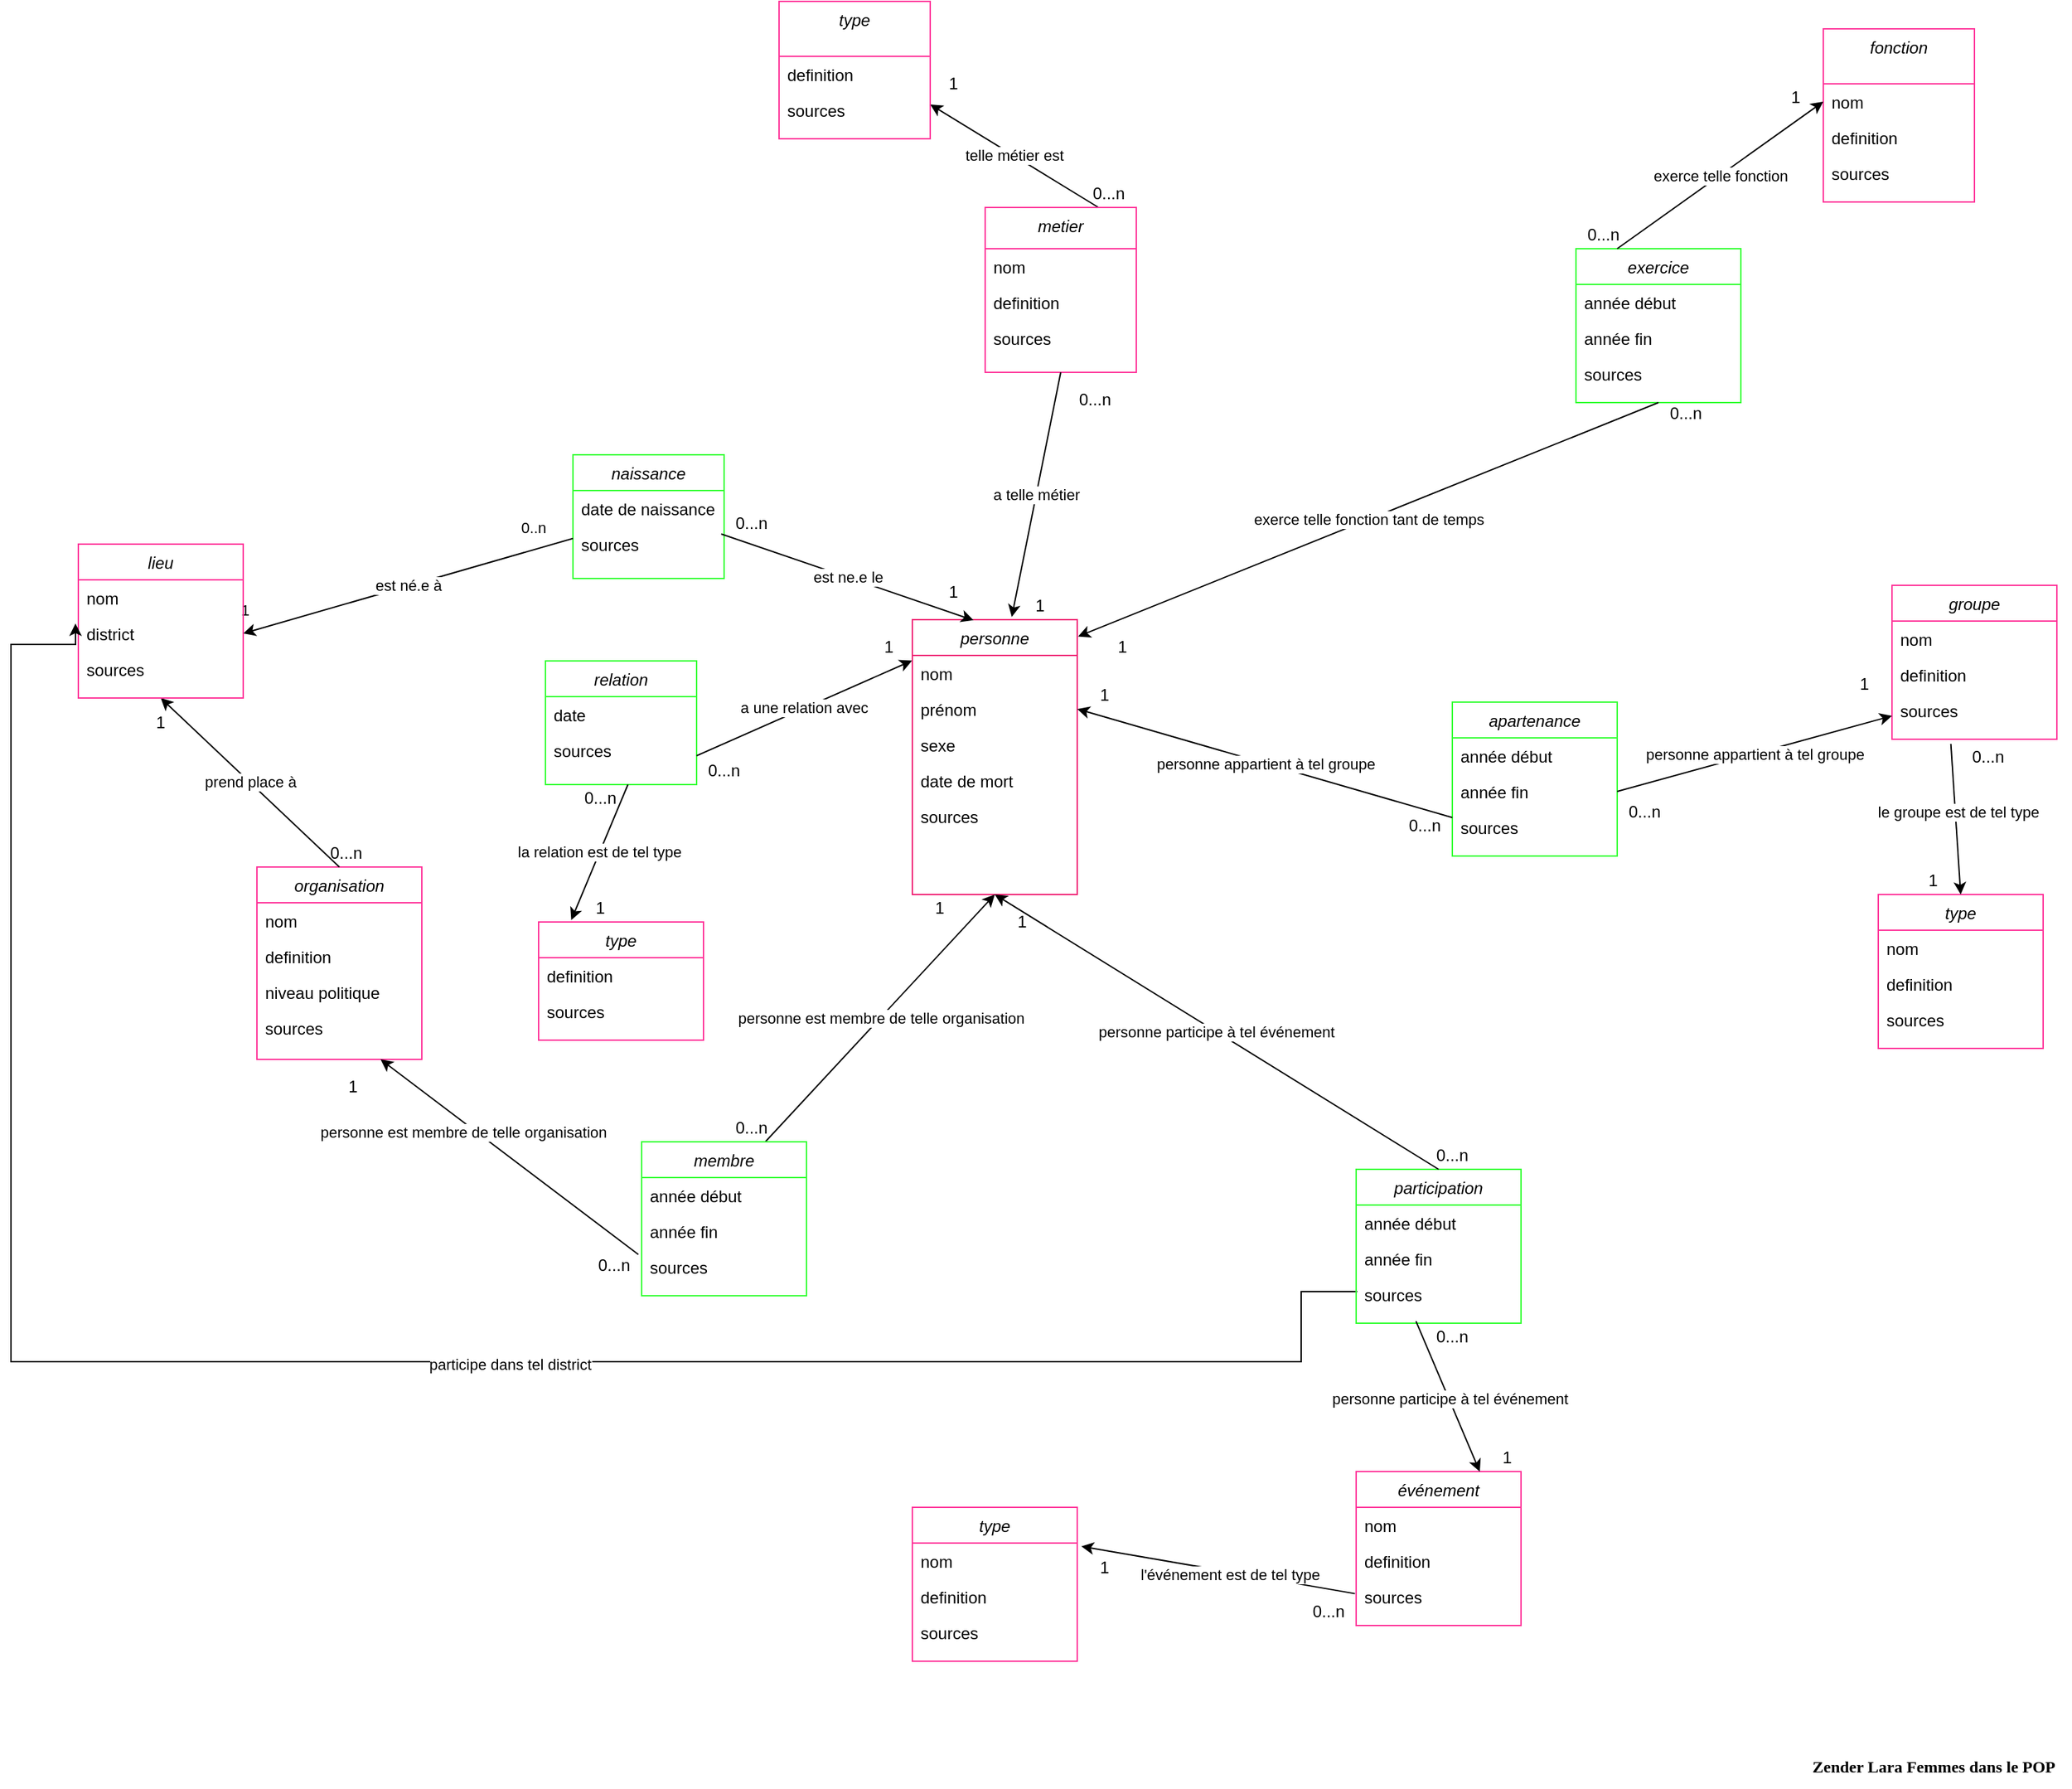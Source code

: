 <mxfile version="24.5.3" type="device">
  <diagram id="C5RBs43oDa-KdzZeNtuy" name="Page-1">
    <mxGraphModel dx="1290" dy="1790" grid="1" gridSize="10" guides="1" tooltips="1" connect="1" arrows="1" fold="1" page="1" pageScale="1" pageWidth="1654" pageHeight="1169" math="0" shadow="0">
      <root>
        <mxCell id="WIyWlLk6GJQsqaUBKTNV-0" />
        <mxCell id="WIyWlLk6GJQsqaUBKTNV-1" parent="WIyWlLk6GJQsqaUBKTNV-0" />
        <mxCell id="zkfFHV4jXpPFQw0GAbJ--0" value="personne" style="swimlane;fontStyle=2;align=center;verticalAlign=top;childLayout=stackLayout;horizontal=1;startSize=26;horizontalStack=0;resizeParent=1;resizeLast=0;collapsible=1;marginBottom=0;rounded=0;shadow=0;strokeWidth=1;strokeColor=#F02274;" parent="WIyWlLk6GJQsqaUBKTNV-1" vertex="1">
          <mxGeometry x="767" y="270" width="120" height="200" as="geometry">
            <mxRectangle x="230" y="140" width="160" height="26" as="alternateBounds" />
          </mxGeometry>
        </mxCell>
        <mxCell id="zkfFHV4jXpPFQw0GAbJ--1" value="nom" style="text;align=left;verticalAlign=top;spacingLeft=4;spacingRight=4;overflow=hidden;rotatable=0;points=[[0,0.5],[1,0.5]];portConstraint=eastwest;" parent="zkfFHV4jXpPFQw0GAbJ--0" vertex="1">
          <mxGeometry y="26" width="120" height="26" as="geometry" />
        </mxCell>
        <mxCell id="zkfFHV4jXpPFQw0GAbJ--3" value="prénom" style="text;align=left;verticalAlign=top;spacingLeft=4;spacingRight=4;overflow=hidden;rotatable=0;points=[[0,0.5],[1,0.5]];portConstraint=eastwest;rounded=0;shadow=0;html=0;" parent="zkfFHV4jXpPFQw0GAbJ--0" vertex="1">
          <mxGeometry y="52" width="120" height="26" as="geometry" />
        </mxCell>
        <mxCell id="26" value="sexe" style="text;align=left;verticalAlign=top;spacingLeft=4;spacingRight=4;overflow=hidden;rotatable=0;points=[[0,0.5],[1,0.5]];portConstraint=eastwest;rounded=0;shadow=0;html=0;" parent="zkfFHV4jXpPFQw0GAbJ--0" vertex="1">
          <mxGeometry y="78" width="120" height="26" as="geometry" />
        </mxCell>
        <mxCell id="53" value="date de mort" style="text;align=left;verticalAlign=top;spacingLeft=4;spacingRight=4;overflow=hidden;rotatable=0;points=[[0,0.5],[1,0.5]];portConstraint=eastwest;rounded=0;shadow=0;html=0;" parent="zkfFHV4jXpPFQw0GAbJ--0" vertex="1">
          <mxGeometry y="104" width="120" height="26" as="geometry" />
        </mxCell>
        <mxCell id="ePpiXP_GHWZkbADmIgNu-151" value="sources" style="text;align=left;verticalAlign=top;spacingLeft=4;spacingRight=4;overflow=hidden;rotatable=0;points=[[0,0.5],[1,0.5]];portConstraint=eastwest;rounded=0;shadow=0;html=0;" parent="zkfFHV4jXpPFQw0GAbJ--0" vertex="1">
          <mxGeometry y="130" width="120" height="34" as="geometry" />
        </mxCell>
        <mxCell id="Bw8D9-mf-STMI-rw64IU-0" value="naissance" style="swimlane;fontStyle=2;align=center;verticalAlign=top;childLayout=stackLayout;horizontal=1;startSize=26;horizontalStack=0;resizeParent=1;resizeLast=0;collapsible=1;marginBottom=0;rounded=0;shadow=0;strokeWidth=1;strokeColor=#33FF33;" parent="WIyWlLk6GJQsqaUBKTNV-1" vertex="1">
          <mxGeometry x="520" y="150" width="110" height="90" as="geometry">
            <mxRectangle x="230" y="140" width="160" height="26" as="alternateBounds" />
          </mxGeometry>
        </mxCell>
        <mxCell id="Bw8D9-mf-STMI-rw64IU-1" value="date de naissance" style="text;align=left;verticalAlign=top;spacingLeft=4;spacingRight=4;overflow=hidden;rotatable=0;points=[[0,0.5],[1,0.5]];portConstraint=eastwest;" parent="Bw8D9-mf-STMI-rw64IU-0" vertex="1">
          <mxGeometry y="26" width="110" height="26" as="geometry" />
        </mxCell>
        <mxCell id="Bw8D9-mf-STMI-rw64IU-53" style="edgeStyle=elbowEdgeStyle;rounded=0;orthogonalLoop=1;jettySize=auto;elbow=vertical;html=1;exitX=0;exitY=0.5;exitDx=0;exitDy=0;" parent="Bw8D9-mf-STMI-rw64IU-0" edge="1">
          <mxGeometry relative="1" as="geometry">
            <mxPoint y="65" as="sourcePoint" />
            <mxPoint y="65" as="targetPoint" />
          </mxGeometry>
        </mxCell>
        <mxCell id="ePpiXP_GHWZkbADmIgNu-146" value="sources" style="text;align=left;verticalAlign=top;spacingLeft=4;spacingRight=4;overflow=hidden;rotatable=0;points=[[0,0.5],[1,0.5]];portConstraint=eastwest;rounded=0;shadow=0;html=0;" parent="Bw8D9-mf-STMI-rw64IU-0" vertex="1">
          <mxGeometry y="52" width="110" height="34" as="geometry" />
        </mxCell>
        <mxCell id="Bw8D9-mf-STMI-rw64IU-49" value="est né.e à" style="endArrow=classic;html=1;entryX=1;entryY=0.5;entryDx=0;entryDy=0;" parent="WIyWlLk6GJQsqaUBKTNV-1" source="Bw8D9-mf-STMI-rw64IU-0" target="AKejJXtfKyZrkdiXsG_P-150" edge="1">
          <mxGeometry relative="1" as="geometry">
            <mxPoint x="700" y="290.0" as="sourcePoint" />
            <mxPoint x="290" y="301" as="targetPoint" />
            <Array as="points" />
          </mxGeometry>
        </mxCell>
        <mxCell id="Bw8D9-mf-STMI-rw64IU-51" value="1" style="edgeLabel;html=1;align=center;verticalAlign=middle;resizable=0;points=[];" parent="Bw8D9-mf-STMI-rw64IU-49" vertex="1" connectable="0">
          <mxGeometry x="0.888" y="-1" relative="1" as="geometry">
            <mxPoint x="-12" y="-12" as="offset" />
          </mxGeometry>
        </mxCell>
        <mxCell id="Bw8D9-mf-STMI-rw64IU-52" value="0..n" style="edgeLabel;html=1;align=center;verticalAlign=middle;resizable=0;points=[];" parent="Bw8D9-mf-STMI-rw64IU-49" vertex="1" connectable="0">
          <mxGeometry x="-0.881" y="-1" relative="1" as="geometry">
            <mxPoint x="-14.14" y="-11" as="offset" />
          </mxGeometry>
        </mxCell>
        <mxCell id="Bw8D9-mf-STMI-rw64IU-54" value="organisation" style="swimlane;fontStyle=2;align=center;verticalAlign=top;childLayout=stackLayout;horizontal=1;startSize=26;horizontalStack=0;resizeParent=1;resizeLast=0;collapsible=1;marginBottom=0;rounded=0;shadow=0;strokeWidth=1;strokeColor=#FF3399;" parent="WIyWlLk6GJQsqaUBKTNV-1" vertex="1">
          <mxGeometry x="290" y="450" width="120" height="140" as="geometry">
            <mxRectangle x="230" y="140" width="160" height="26" as="alternateBounds" />
          </mxGeometry>
        </mxCell>
        <mxCell id="Bw8D9-mf-STMI-rw64IU-55" value="nom" style="text;align=left;verticalAlign=top;spacingLeft=4;spacingRight=4;overflow=hidden;rotatable=0;points=[[0,0.5],[1,0.5]];portConstraint=eastwest;" parent="Bw8D9-mf-STMI-rw64IU-54" vertex="1">
          <mxGeometry y="26" width="120" height="26" as="geometry" />
        </mxCell>
        <mxCell id="Bw8D9-mf-STMI-rw64IU-57" style="edgeStyle=elbowEdgeStyle;rounded=0;orthogonalLoop=1;jettySize=auto;elbow=vertical;html=1;exitX=0;exitY=0.5;exitDx=0;exitDy=0;" parent="Bw8D9-mf-STMI-rw64IU-54" edge="1">
          <mxGeometry relative="1" as="geometry">
            <mxPoint y="91" as="sourcePoint" />
            <mxPoint y="91" as="targetPoint" />
          </mxGeometry>
        </mxCell>
        <mxCell id="10" value="definition" style="text;align=left;verticalAlign=top;spacingLeft=4;spacingRight=4;overflow=hidden;rotatable=0;points=[[0,0.5],[1,0.5]];portConstraint=eastwest;rounded=0;shadow=0;html=0;" parent="Bw8D9-mf-STMI-rw64IU-54" vertex="1">
          <mxGeometry y="52" width="120" height="26" as="geometry" />
        </mxCell>
        <mxCell id="54" value="niveau politique" style="text;align=left;verticalAlign=top;spacingLeft=4;spacingRight=4;overflow=hidden;rotatable=0;points=[[0,0.5],[1,0.5]];portConstraint=eastwest;rounded=0;shadow=0;html=0;" parent="Bw8D9-mf-STMI-rw64IU-54" vertex="1">
          <mxGeometry y="78" width="120" height="26" as="geometry" />
        </mxCell>
        <mxCell id="ePpiXP_GHWZkbADmIgNu-149" value="sources" style="text;align=left;verticalAlign=top;spacingLeft=4;spacingRight=4;overflow=hidden;rotatable=0;points=[[0,0.5],[1,0.5]];portConstraint=eastwest;rounded=0;shadow=0;html=0;" parent="Bw8D9-mf-STMI-rw64IU-54" vertex="1">
          <mxGeometry y="104" width="120" height="34" as="geometry" />
        </mxCell>
        <mxCell id="Bw8D9-mf-STMI-rw64IU-127" value="&lt;p class=&quot;p1&quot; style=&quot;margin: 0px ; font-stretch: normal ; line-height: normal ; font-family: &amp;quot;times&amp;quot;&quot;&gt;&lt;b&gt;Zender Lara Femmes dans le POP&lt;/b&gt;&lt;/p&gt;" style="text;html=1;align=center;verticalAlign=middle;resizable=0;points=[];autosize=1;" parent="WIyWlLk6GJQsqaUBKTNV-1" vertex="1">
          <mxGeometry x="1410" y="1090" width="200" height="30" as="geometry" />
        </mxCell>
        <mxCell id="15" value="prend place à" style="edgeStyle=none;html=1;exitX=0.5;exitY=0;exitDx=0;exitDy=0;entryX=0.5;entryY=1;entryDx=0;entryDy=0;" parent="WIyWlLk6GJQsqaUBKTNV-1" source="Bw8D9-mf-STMI-rw64IU-54" target="AKejJXtfKyZrkdiXsG_P-148" edge="1">
          <mxGeometry relative="1" as="geometry">
            <mxPoint x="230" y="350" as="targetPoint" />
            <Array as="points" />
          </mxGeometry>
        </mxCell>
        <mxCell id="36" value="personne est membre de telle organisation" style="edgeStyle=none;html=1;exitX=0.75;exitY=0;exitDx=0;exitDy=0;entryX=0.5;entryY=1;entryDx=0;entryDy=0;" parent="WIyWlLk6GJQsqaUBKTNV-1" source="31" target="zkfFHV4jXpPFQw0GAbJ--0" edge="1">
          <mxGeometry relative="1" as="geometry">
            <mxPoint x="1110" y="520" as="targetPoint" />
          </mxGeometry>
        </mxCell>
        <mxCell id="42" value="personne est membre de telle organisation" style="edgeStyle=none;html=1;entryX=0.75;entryY=1;entryDx=0;entryDy=0;exitX=-0.02;exitY=1.154;exitDx=0;exitDy=0;exitPerimeter=0;" parent="WIyWlLk6GJQsqaUBKTNV-1" source="33" target="Bw8D9-mf-STMI-rw64IU-54" edge="1">
          <mxGeometry x="0.318" y="6" relative="1" as="geometry">
            <mxPoint x="720" y="620" as="targetPoint" />
            <mxPoint x="860" y="840" as="sourcePoint" />
            <Array as="points" />
            <mxPoint as="offset" />
          </mxGeometry>
        </mxCell>
        <mxCell id="31" value="membre" style="swimlane;fontStyle=2;align=center;verticalAlign=top;childLayout=stackLayout;horizontal=1;startSize=26;horizontalStack=0;resizeParent=1;resizeLast=0;collapsible=1;marginBottom=0;rounded=0;shadow=0;strokeWidth=1;strokeColor=#33FF33;" parent="WIyWlLk6GJQsqaUBKTNV-1" vertex="1">
          <mxGeometry x="570" y="650" width="120" height="112" as="geometry">
            <mxRectangle x="230" y="140" width="160" height="26" as="alternateBounds" />
          </mxGeometry>
        </mxCell>
        <mxCell id="32" value="année début" style="text;align=left;verticalAlign=top;spacingLeft=4;spacingRight=4;overflow=hidden;rotatable=0;points=[[0,0.5],[1,0.5]];portConstraint=eastwest;" parent="31" vertex="1">
          <mxGeometry y="26" width="120" height="26" as="geometry" />
        </mxCell>
        <mxCell id="34" style="edgeStyle=elbowEdgeStyle;rounded=0;orthogonalLoop=1;jettySize=auto;elbow=vertical;html=1;exitX=0;exitY=0.5;exitDx=0;exitDy=0;" parent="31" edge="1">
          <mxGeometry relative="1" as="geometry">
            <mxPoint y="91" as="sourcePoint" />
            <mxPoint y="91" as="targetPoint" />
          </mxGeometry>
        </mxCell>
        <mxCell id="33" value="année fin" style="text;align=left;verticalAlign=top;spacingLeft=4;spacingRight=4;overflow=hidden;rotatable=0;points=[[0,0.5],[1,0.5]];portConstraint=eastwest;rounded=0;shadow=0;html=0;" parent="31" vertex="1">
          <mxGeometry y="52" width="120" height="26" as="geometry" />
        </mxCell>
        <mxCell id="ePpiXP_GHWZkbADmIgNu-150" value="sources" style="text;align=left;verticalAlign=top;spacingLeft=4;spacingRight=4;overflow=hidden;rotatable=0;points=[[0,0.5],[1,0.5]];portConstraint=eastwest;rounded=0;shadow=0;html=0;" parent="31" vertex="1">
          <mxGeometry y="78" width="120" height="34" as="geometry" />
        </mxCell>
        <mxCell id="56" value="0...n" style="text;strokeColor=none;align=center;fillColor=none;html=1;verticalAlign=middle;whiteSpace=wrap;rounded=0;" parent="WIyWlLk6GJQsqaUBKTNV-1" vertex="1">
          <mxGeometry x="630" y="190" width="40" height="20" as="geometry" />
        </mxCell>
        <mxCell id="57" value="1" style="text;strokeColor=none;align=center;fillColor=none;html=1;verticalAlign=middle;whiteSpace=wrap;rounded=0;" parent="WIyWlLk6GJQsqaUBKTNV-1" vertex="1">
          <mxGeometry x="840" y="250" width="40" height="20" as="geometry" />
        </mxCell>
        <mxCell id="58" value="0...n" style="text;strokeColor=none;align=center;fillColor=none;html=1;verticalAlign=middle;whiteSpace=wrap;rounded=0;" parent="WIyWlLk6GJQsqaUBKTNV-1" vertex="1">
          <mxGeometry x="340" y="430" width="30" height="20" as="geometry" />
        </mxCell>
        <mxCell id="59" value="1" style="text;strokeColor=none;align=center;fillColor=none;html=1;verticalAlign=middle;whiteSpace=wrap;rounded=0;" parent="WIyWlLk6GJQsqaUBKTNV-1" vertex="1">
          <mxGeometry x="210" y="335" width="20" height="20" as="geometry" />
        </mxCell>
        <mxCell id="60" value="0...n" style="text;strokeColor=none;align=center;fillColor=none;html=1;verticalAlign=middle;whiteSpace=wrap;rounded=0;" parent="WIyWlLk6GJQsqaUBKTNV-1" vertex="1">
          <mxGeometry x="890" y="-50" width="40" height="20" as="geometry" />
        </mxCell>
        <mxCell id="61" value="1" style="text;strokeColor=none;align=center;fillColor=none;html=1;verticalAlign=middle;whiteSpace=wrap;rounded=0;" parent="WIyWlLk6GJQsqaUBKTNV-1" vertex="1">
          <mxGeometry x="340" y="600" width="40" height="20" as="geometry" />
        </mxCell>
        <mxCell id="62" value="0...n" style="text;strokeColor=none;align=center;fillColor=none;html=1;verticalAlign=middle;whiteSpace=wrap;rounded=0;" parent="WIyWlLk6GJQsqaUBKTNV-1" vertex="1">
          <mxGeometry x="1140" y="650" width="40" height="20" as="geometry" />
        </mxCell>
        <mxCell id="63" value="1" style="text;strokeColor=none;align=center;fillColor=none;html=1;verticalAlign=middle;whiteSpace=wrap;rounded=0;" parent="WIyWlLk6GJQsqaUBKTNV-1" vertex="1">
          <mxGeometry x="767" y="470" width="40" height="20" as="geometry" />
        </mxCell>
        <mxCell id="117" value="telle métier est" style="edgeStyle=none;html=1;entryX=1;entryY=0.75;entryDx=0;entryDy=0;exitX=0.75;exitY=0;exitDx=0;exitDy=0;" parent="WIyWlLk6GJQsqaUBKTNV-1" source="103" target="114" edge="1">
          <mxGeometry relative="1" as="geometry" />
        </mxCell>
        <mxCell id="103" value="metier" style="swimlane;fontStyle=2;align=center;verticalAlign=top;childLayout=stackLayout;horizontal=1;startSize=30;horizontalStack=0;resizeParent=1;resizeLast=0;collapsible=1;marginBottom=0;rounded=0;shadow=0;strokeWidth=1;strokeColor=#FF3399;" parent="WIyWlLk6GJQsqaUBKTNV-1" vertex="1">
          <mxGeometry x="820" y="-30" width="110" height="120" as="geometry">
            <mxRectangle x="230" y="140" width="160" height="26" as="alternateBounds" />
          </mxGeometry>
        </mxCell>
        <mxCell id="104" value="nom" style="text;align=left;verticalAlign=top;spacingLeft=4;spacingRight=4;overflow=hidden;rotatable=0;points=[[0,0.5],[1,0.5]];portConstraint=eastwest;" parent="103" vertex="1">
          <mxGeometry y="30" width="110" height="26" as="geometry" />
        </mxCell>
        <mxCell id="105" value="definition" style="text;align=left;verticalAlign=top;spacingLeft=4;spacingRight=4;overflow=hidden;rotatable=0;points=[[0,0.5],[1,0.5]];portConstraint=eastwest;rounded=0;shadow=0;html=0;" parent="103" vertex="1">
          <mxGeometry y="56" width="110" height="26" as="geometry" />
        </mxCell>
        <mxCell id="ePpiXP_GHWZkbADmIgNu-145" value="sources" style="text;align=left;verticalAlign=top;spacingLeft=4;spacingRight=4;overflow=hidden;rotatable=0;points=[[0,0.5],[1,0.5]];portConstraint=eastwest;rounded=0;shadow=0;html=0;" parent="103" vertex="1">
          <mxGeometry y="82" width="110" height="34" as="geometry" />
        </mxCell>
        <mxCell id="112" value="a telle métier" style="edgeStyle=none;html=1;exitX=0.5;exitY=1;exitDx=0;exitDy=0;entryX=0.603;entryY=-0.01;entryDx=0;entryDy=0;entryPerimeter=0;" parent="WIyWlLk6GJQsqaUBKTNV-1" source="103" target="zkfFHV4jXpPFQw0GAbJ--0" edge="1">
          <mxGeometry relative="1" as="geometry">
            <mxPoint x="1180" y="510" as="targetPoint" />
            <mxPoint x="1370" y="495" as="sourcePoint" />
          </mxGeometry>
        </mxCell>
        <mxCell id="114" value="type" style="swimlane;fontStyle=2;align=center;verticalAlign=top;childLayout=stackLayout;horizontal=1;startSize=40;horizontalStack=0;resizeParent=1;resizeLast=0;collapsible=1;marginBottom=0;rounded=0;shadow=0;strokeWidth=1;strokeColor=#FF3399;" parent="WIyWlLk6GJQsqaUBKTNV-1" vertex="1">
          <mxGeometry x="670" y="-180" width="110" height="100" as="geometry">
            <mxRectangle x="230" y="140" width="160" height="26" as="alternateBounds" />
          </mxGeometry>
        </mxCell>
        <mxCell id="116" value="definition" style="text;align=left;verticalAlign=top;spacingLeft=4;spacingRight=4;overflow=hidden;rotatable=0;points=[[0,0.5],[1,0.5]];portConstraint=eastwest;rounded=0;shadow=0;html=0;" parent="114" vertex="1">
          <mxGeometry y="40" width="110" height="26" as="geometry" />
        </mxCell>
        <mxCell id="ePpiXP_GHWZkbADmIgNu-144" value="sources" style="text;align=left;verticalAlign=top;spacingLeft=4;spacingRight=4;overflow=hidden;rotatable=0;points=[[0,0.5],[1,0.5]];portConstraint=eastwest;rounded=0;shadow=0;html=0;" parent="114" vertex="1">
          <mxGeometry y="66" width="110" height="34" as="geometry" />
        </mxCell>
        <mxCell id="120" value="0...n" style="text;strokeColor=none;align=center;fillColor=none;html=1;verticalAlign=middle;whiteSpace=wrap;rounded=0;" parent="WIyWlLk6GJQsqaUBKTNV-1" vertex="1">
          <mxGeometry x="880" y="100" width="40" height="20" as="geometry" />
        </mxCell>
        <mxCell id="125" value="1" style="text;strokeColor=none;align=center;fillColor=none;html=1;verticalAlign=middle;whiteSpace=wrap;rounded=0;" parent="WIyWlLk6GJQsqaUBKTNV-1" vertex="1">
          <mxGeometry x="787" y="-130" width="20" height="20" as="geometry" />
        </mxCell>
        <mxCell id="25" value="est ne.e le" style="edgeStyle=none;html=1;exitX=0.981;exitY=1.217;exitDx=0;exitDy=0;entryX=0.371;entryY=0.002;entryDx=0;entryDy=0;entryPerimeter=0;exitPerimeter=0;" parent="WIyWlLk6GJQsqaUBKTNV-1" source="Bw8D9-mf-STMI-rw64IU-1" target="zkfFHV4jXpPFQw0GAbJ--0" edge="1">
          <mxGeometry relative="1" as="geometry">
            <mxPoint x="790" y="290" as="targetPoint" />
          </mxGeometry>
        </mxCell>
        <mxCell id="137" value="groupe" style="swimlane;fontStyle=2;align=center;verticalAlign=top;childLayout=stackLayout;horizontal=1;startSize=26;horizontalStack=0;resizeParent=1;resizeLast=0;collapsible=1;marginBottom=0;rounded=0;shadow=0;strokeWidth=1;strokeColor=#FF3399;" parent="WIyWlLk6GJQsqaUBKTNV-1" vertex="1">
          <mxGeometry x="1480" y="245" width="120" height="112" as="geometry">
            <mxRectangle x="230" y="140" width="160" height="26" as="alternateBounds" />
          </mxGeometry>
        </mxCell>
        <mxCell id="138" value="nom" style="text;align=left;verticalAlign=top;spacingLeft=4;spacingRight=4;overflow=hidden;rotatable=0;points=[[0,0.5],[1,0.5]];portConstraint=eastwest;" parent="137" vertex="1">
          <mxGeometry y="26" width="120" height="26" as="geometry" />
        </mxCell>
        <mxCell id="139" value="definition" style="text;align=left;verticalAlign=top;spacingLeft=4;spacingRight=4;overflow=hidden;rotatable=0;points=[[0,0.5],[1,0.5]];portConstraint=eastwest;rounded=0;shadow=0;html=0;" parent="137" vertex="1">
          <mxGeometry y="52" width="120" height="26" as="geometry" />
        </mxCell>
        <mxCell id="140" style="edgeStyle=elbowEdgeStyle;rounded=0;orthogonalLoop=1;jettySize=auto;elbow=vertical;html=1;exitX=0;exitY=0.5;exitDx=0;exitDy=0;" parent="137" edge="1">
          <mxGeometry relative="1" as="geometry">
            <mxPoint y="91" as="sourcePoint" />
            <mxPoint y="91" as="targetPoint" />
          </mxGeometry>
        </mxCell>
        <mxCell id="ePpiXP_GHWZkbADmIgNu-157" value="sources" style="text;align=left;verticalAlign=top;spacingLeft=4;spacingRight=4;overflow=hidden;rotatable=0;points=[[0,0.5],[1,0.5]];portConstraint=eastwest;rounded=0;shadow=0;html=0;" parent="137" vertex="1">
          <mxGeometry y="78" width="120" height="34" as="geometry" />
        </mxCell>
        <mxCell id="143" value="0...n" style="text;strokeColor=none;align=center;fillColor=none;html=1;verticalAlign=middle;whiteSpace=wrap;rounded=0;fontStyle=0" parent="WIyWlLk6GJQsqaUBKTNV-1" vertex="1">
          <mxGeometry x="530" y="730" width="40" height="20" as="geometry" />
        </mxCell>
        <mxCell id="AKejJXtfKyZrkdiXsG_P-146" value="1" style="text;strokeColor=none;align=center;fillColor=none;html=1;verticalAlign=middle;whiteSpace=wrap;rounded=0;" parent="WIyWlLk6GJQsqaUBKTNV-1" vertex="1">
          <mxGeometry x="787" y="240" width="20" height="20" as="geometry" />
        </mxCell>
        <mxCell id="AKejJXtfKyZrkdiXsG_P-148" value="lieu" style="swimlane;fontStyle=2;align=center;verticalAlign=top;childLayout=stackLayout;horizontal=1;startSize=26;horizontalStack=0;resizeParent=1;resizeLast=0;collapsible=1;marginBottom=0;rounded=0;shadow=0;strokeWidth=1;strokeColor=#FF3399;" parent="WIyWlLk6GJQsqaUBKTNV-1" vertex="1">
          <mxGeometry x="160" y="215" width="120" height="112" as="geometry">
            <mxRectangle x="230" y="140" width="160" height="26" as="alternateBounds" />
          </mxGeometry>
        </mxCell>
        <mxCell id="AKejJXtfKyZrkdiXsG_P-149" value="nom" style="text;align=left;verticalAlign=top;spacingLeft=4;spacingRight=4;overflow=hidden;rotatable=0;points=[[0,0.5],[1,0.5]];portConstraint=eastwest;" parent="AKejJXtfKyZrkdiXsG_P-148" vertex="1">
          <mxGeometry y="26" width="120" height="26" as="geometry" />
        </mxCell>
        <mxCell id="AKejJXtfKyZrkdiXsG_P-150" value="district" style="text;align=left;verticalAlign=top;spacingLeft=4;spacingRight=4;overflow=hidden;rotatable=0;points=[[0,0.5],[1,0.5]];portConstraint=eastwest;rounded=0;shadow=0;html=0;" parent="AKejJXtfKyZrkdiXsG_P-148" vertex="1">
          <mxGeometry y="52" width="120" height="26" as="geometry" />
        </mxCell>
        <mxCell id="AKejJXtfKyZrkdiXsG_P-151" style="edgeStyle=elbowEdgeStyle;rounded=0;orthogonalLoop=1;jettySize=auto;elbow=vertical;html=1;exitX=0;exitY=0.5;exitDx=0;exitDy=0;" parent="AKejJXtfKyZrkdiXsG_P-148" edge="1">
          <mxGeometry relative="1" as="geometry">
            <mxPoint y="91" as="sourcePoint" />
            <mxPoint y="91" as="targetPoint" />
          </mxGeometry>
        </mxCell>
        <mxCell id="ePpiXP_GHWZkbADmIgNu-148" value="sources" style="text;align=left;verticalAlign=top;spacingLeft=4;spacingRight=4;overflow=hidden;rotatable=0;points=[[0,0.5],[1,0.5]];portConstraint=eastwest;rounded=0;shadow=0;html=0;" parent="AKejJXtfKyZrkdiXsG_P-148" vertex="1">
          <mxGeometry y="78" width="120" height="34" as="geometry" />
        </mxCell>
        <mxCell id="MSQ96yjHy3lczbJtATpZ-144" value="0...n" style="text;strokeColor=none;align=center;fillColor=none;html=1;verticalAlign=middle;whiteSpace=wrap;rounded=0;" parent="WIyWlLk6GJQsqaUBKTNV-1" vertex="1">
          <mxGeometry x="630" y="630" width="40" height="20" as="geometry" />
        </mxCell>
        <mxCell id="MSQ96yjHy3lczbJtATpZ-145" value="événement" style="swimlane;fontStyle=2;align=center;verticalAlign=top;childLayout=stackLayout;horizontal=1;startSize=26;horizontalStack=0;resizeParent=1;resizeLast=0;collapsible=1;marginBottom=0;rounded=0;shadow=0;strokeWidth=1;strokeColor=#FF3399;" parent="WIyWlLk6GJQsqaUBKTNV-1" vertex="1">
          <mxGeometry x="1090" y="890" width="120" height="112" as="geometry">
            <mxRectangle x="230" y="140" width="160" height="26" as="alternateBounds" />
          </mxGeometry>
        </mxCell>
        <mxCell id="MSQ96yjHy3lczbJtATpZ-146" value="nom" style="text;align=left;verticalAlign=top;spacingLeft=4;spacingRight=4;overflow=hidden;rotatable=0;points=[[0,0.5],[1,0.5]];portConstraint=eastwest;" parent="MSQ96yjHy3lczbJtATpZ-145" vertex="1">
          <mxGeometry y="26" width="120" height="26" as="geometry" />
        </mxCell>
        <mxCell id="MSQ96yjHy3lczbJtATpZ-147" value="definition" style="text;align=left;verticalAlign=top;spacingLeft=4;spacingRight=4;overflow=hidden;rotatable=0;points=[[0,0.5],[1,0.5]];portConstraint=eastwest;rounded=0;shadow=0;html=0;" parent="MSQ96yjHy3lczbJtATpZ-145" vertex="1">
          <mxGeometry y="52" width="120" height="26" as="geometry" />
        </mxCell>
        <mxCell id="MSQ96yjHy3lczbJtATpZ-148" style="edgeStyle=elbowEdgeStyle;rounded=0;orthogonalLoop=1;jettySize=auto;elbow=vertical;html=1;exitX=0;exitY=0.5;exitDx=0;exitDy=0;" parent="MSQ96yjHy3lczbJtATpZ-145" edge="1">
          <mxGeometry relative="1" as="geometry">
            <mxPoint y="91" as="sourcePoint" />
            <mxPoint y="91" as="targetPoint" />
          </mxGeometry>
        </mxCell>
        <mxCell id="ePpiXP_GHWZkbADmIgNu-155" value="sources" style="text;align=left;verticalAlign=top;spacingLeft=4;spacingRight=4;overflow=hidden;rotatable=0;points=[[0,0.5],[1,0.5]];portConstraint=eastwest;rounded=0;shadow=0;html=0;" parent="MSQ96yjHy3lczbJtATpZ-145" vertex="1">
          <mxGeometry y="78" width="120" height="34" as="geometry" />
        </mxCell>
        <mxCell id="MSQ96yjHy3lczbJtATpZ-156" value="0...n" style="text;strokeColor=none;align=center;fillColor=none;html=1;verticalAlign=middle;whiteSpace=wrap;rounded=0;" parent="WIyWlLk6GJQsqaUBKTNV-1" vertex="1">
          <mxGeometry x="1140" y="782" width="40" height="20" as="geometry" />
        </mxCell>
        <mxCell id="MSQ96yjHy3lczbJtATpZ-157" value="1" style="text;strokeColor=none;align=center;fillColor=none;html=1;verticalAlign=middle;whiteSpace=wrap;rounded=0;" parent="WIyWlLk6GJQsqaUBKTNV-1" vertex="1">
          <mxGeometry x="887" y="950" width="40" height="20" as="geometry" />
        </mxCell>
        <mxCell id="WSqM2AvyykG8kamxB0b0-208" style="edgeStyle=orthogonalEdgeStyle;rounded=0;orthogonalLoop=1;jettySize=auto;html=1;exitX=0.007;exitY=0.324;exitDx=0;exitDy=0;entryX=-0.017;entryY=0.223;entryDx=0;entryDy=0;entryPerimeter=0;exitPerimeter=0;" parent="WIyWlLk6GJQsqaUBKTNV-1" source="ePpiXP_GHWZkbADmIgNu-153" target="AKejJXtfKyZrkdiXsG_P-150" edge="1">
          <mxGeometry relative="1" as="geometry">
            <mxPoint x="110" y="320" as="targetPoint" />
            <Array as="points">
              <mxPoint x="1050" y="759" />
              <mxPoint x="1050" y="810" />
              <mxPoint x="111" y="810" />
              <mxPoint x="111" y="288" />
              <mxPoint x="158" y="288" />
            </Array>
          </mxGeometry>
        </mxCell>
        <mxCell id="WSqM2AvyykG8kamxB0b0-210" value="participe dans tel district" style="edgeLabel;html=1;align=center;verticalAlign=middle;resizable=0;points=[];" parent="WSqM2AvyykG8kamxB0b0-208" vertex="1" connectable="0">
          <mxGeometry x="-0.172" y="2" relative="1" as="geometry">
            <mxPoint as="offset" />
          </mxGeometry>
        </mxCell>
        <mxCell id="WSqM2AvyykG8kamxB0b0-148" value="participation" style="swimlane;fontStyle=2;align=center;verticalAlign=top;childLayout=stackLayout;horizontal=1;startSize=26;horizontalStack=0;resizeParent=1;resizeLast=0;collapsible=1;marginBottom=0;rounded=0;shadow=0;strokeWidth=1;strokeColor=#33FF33;" parent="WIyWlLk6GJQsqaUBKTNV-1" vertex="1">
          <mxGeometry x="1090" y="670" width="120" height="112" as="geometry">
            <mxRectangle x="230" y="140" width="160" height="26" as="alternateBounds" />
          </mxGeometry>
        </mxCell>
        <mxCell id="WSqM2AvyykG8kamxB0b0-149" value="année début" style="text;align=left;verticalAlign=top;spacingLeft=4;spacingRight=4;overflow=hidden;rotatable=0;points=[[0,0.5],[1,0.5]];portConstraint=eastwest;" parent="WSqM2AvyykG8kamxB0b0-148" vertex="1">
          <mxGeometry y="26" width="120" height="26" as="geometry" />
        </mxCell>
        <mxCell id="WSqM2AvyykG8kamxB0b0-150" style="edgeStyle=elbowEdgeStyle;rounded=0;orthogonalLoop=1;jettySize=auto;elbow=vertical;html=1;exitX=0;exitY=0.5;exitDx=0;exitDy=0;" parent="WSqM2AvyykG8kamxB0b0-148" edge="1">
          <mxGeometry relative="1" as="geometry">
            <mxPoint y="91" as="sourcePoint" />
            <mxPoint y="91" as="targetPoint" />
          </mxGeometry>
        </mxCell>
        <mxCell id="WSqM2AvyykG8kamxB0b0-151" value="année fin" style="text;align=left;verticalAlign=top;spacingLeft=4;spacingRight=4;overflow=hidden;rotatable=0;points=[[0,0.5],[1,0.5]];portConstraint=eastwest;rounded=0;shadow=0;html=0;" parent="WSqM2AvyykG8kamxB0b0-148" vertex="1">
          <mxGeometry y="52" width="120" height="26" as="geometry" />
        </mxCell>
        <mxCell id="ePpiXP_GHWZkbADmIgNu-153" value="sources" style="text;align=left;verticalAlign=top;spacingLeft=4;spacingRight=4;overflow=hidden;rotatable=0;points=[[0,0.5],[1,0.5]];portConstraint=eastwest;rounded=0;shadow=0;html=0;" parent="WSqM2AvyykG8kamxB0b0-148" vertex="1">
          <mxGeometry y="78" width="120" height="34" as="geometry" />
        </mxCell>
        <mxCell id="WSqM2AvyykG8kamxB0b0-154" value="personne participe à tel événement" style="edgeStyle=none;html=1;exitX=0.5;exitY=0;exitDx=0;exitDy=0;entryX=0.5;entryY=1;entryDx=0;entryDy=0;" parent="WIyWlLk6GJQsqaUBKTNV-1" source="WSqM2AvyykG8kamxB0b0-148" target="zkfFHV4jXpPFQw0GAbJ--0" edge="1">
          <mxGeometry relative="1" as="geometry">
            <mxPoint x="1070" y="520" as="targetPoint" />
            <mxPoint x="920" y="690" as="sourcePoint" />
          </mxGeometry>
        </mxCell>
        <mxCell id="WSqM2AvyykG8kamxB0b0-155" value="1" style="text;strokeColor=none;align=center;fillColor=none;html=1;verticalAlign=middle;whiteSpace=wrap;rounded=0;" parent="WIyWlLk6GJQsqaUBKTNV-1" vertex="1">
          <mxGeometry x="827" y="480" width="40" height="20" as="geometry" />
        </mxCell>
        <mxCell id="144" value="1" style="text;strokeColor=none;align=center;fillColor=none;html=1;verticalAlign=middle;whiteSpace=wrap;rounded=0;" parent="WIyWlLk6GJQsqaUBKTNV-1" vertex="1">
          <mxGeometry x="1180" y="870" width="40" height="20" as="geometry" />
        </mxCell>
        <mxCell id="WSqM2AvyykG8kamxB0b0-162" value="type" style="swimlane;fontStyle=2;align=center;verticalAlign=top;childLayout=stackLayout;horizontal=1;startSize=26;horizontalStack=0;resizeParent=1;resizeLast=0;collapsible=1;marginBottom=0;rounded=0;shadow=0;strokeWidth=1;strokeColor=#FF3399;" parent="WIyWlLk6GJQsqaUBKTNV-1" vertex="1">
          <mxGeometry x="767" y="916" width="120" height="112" as="geometry">
            <mxRectangle x="230" y="140" width="160" height="26" as="alternateBounds" />
          </mxGeometry>
        </mxCell>
        <mxCell id="WSqM2AvyykG8kamxB0b0-163" value="nom" style="text;align=left;verticalAlign=top;spacingLeft=4;spacingRight=4;overflow=hidden;rotatable=0;points=[[0,0.5],[1,0.5]];portConstraint=eastwest;" parent="WSqM2AvyykG8kamxB0b0-162" vertex="1">
          <mxGeometry y="26" width="120" height="26" as="geometry" />
        </mxCell>
        <mxCell id="WSqM2AvyykG8kamxB0b0-164" value="definition" style="text;align=left;verticalAlign=top;spacingLeft=4;spacingRight=4;overflow=hidden;rotatable=0;points=[[0,0.5],[1,0.5]];portConstraint=eastwest;rounded=0;shadow=0;html=0;" parent="WSqM2AvyykG8kamxB0b0-162" vertex="1">
          <mxGeometry y="52" width="120" height="26" as="geometry" />
        </mxCell>
        <mxCell id="WSqM2AvyykG8kamxB0b0-165" style="edgeStyle=elbowEdgeStyle;rounded=0;orthogonalLoop=1;jettySize=auto;elbow=vertical;html=1;exitX=0;exitY=0.5;exitDx=0;exitDy=0;" parent="WSqM2AvyykG8kamxB0b0-162" edge="1">
          <mxGeometry relative="1" as="geometry">
            <mxPoint y="91" as="sourcePoint" />
            <mxPoint y="91" as="targetPoint" />
          </mxGeometry>
        </mxCell>
        <mxCell id="ePpiXP_GHWZkbADmIgNu-154" value="sources" style="text;align=left;verticalAlign=top;spacingLeft=4;spacingRight=4;overflow=hidden;rotatable=0;points=[[0,0.5],[1,0.5]];portConstraint=eastwest;rounded=0;shadow=0;html=0;" parent="WSqM2AvyykG8kamxB0b0-162" vertex="1">
          <mxGeometry y="78" width="120" height="34" as="geometry" />
        </mxCell>
        <mxCell id="WSqM2AvyykG8kamxB0b0-172" value="0...n" style="text;strokeColor=none;align=center;fillColor=none;html=1;verticalAlign=middle;whiteSpace=wrap;rounded=0;" parent="WIyWlLk6GJQsqaUBKTNV-1" vertex="1">
          <mxGeometry x="1050" y="982" width="40" height="20" as="geometry" />
        </mxCell>
        <mxCell id="WSqM2AvyykG8kamxB0b0-183" value="apartenance" style="swimlane;fontStyle=2;align=center;verticalAlign=top;childLayout=stackLayout;horizontal=1;startSize=26;horizontalStack=0;resizeParent=1;resizeLast=0;collapsible=1;marginBottom=0;rounded=0;shadow=0;strokeWidth=1;strokeColor=#33FF33;" parent="WIyWlLk6GJQsqaUBKTNV-1" vertex="1">
          <mxGeometry x="1160" y="330" width="120" height="112" as="geometry">
            <mxRectangle x="230" y="140" width="160" height="26" as="alternateBounds" />
          </mxGeometry>
        </mxCell>
        <mxCell id="WSqM2AvyykG8kamxB0b0-184" value="année début" style="text;align=left;verticalAlign=top;spacingLeft=4;spacingRight=4;overflow=hidden;rotatable=0;points=[[0,0.5],[1,0.5]];portConstraint=eastwest;" parent="WSqM2AvyykG8kamxB0b0-183" vertex="1">
          <mxGeometry y="26" width="120" height="26" as="geometry" />
        </mxCell>
        <mxCell id="WSqM2AvyykG8kamxB0b0-185" style="edgeStyle=elbowEdgeStyle;rounded=0;orthogonalLoop=1;jettySize=auto;elbow=vertical;html=1;exitX=0;exitY=0.5;exitDx=0;exitDy=0;" parent="WSqM2AvyykG8kamxB0b0-183" edge="1">
          <mxGeometry relative="1" as="geometry">
            <mxPoint y="91" as="sourcePoint" />
            <mxPoint y="91" as="targetPoint" />
          </mxGeometry>
        </mxCell>
        <mxCell id="WSqM2AvyykG8kamxB0b0-186" value="année fin" style="text;align=left;verticalAlign=top;spacingLeft=4;spacingRight=4;overflow=hidden;rotatable=0;points=[[0,0.5],[1,0.5]];portConstraint=eastwest;rounded=0;shadow=0;html=0;" parent="WSqM2AvyykG8kamxB0b0-183" vertex="1">
          <mxGeometry y="52" width="120" height="26" as="geometry" />
        </mxCell>
        <mxCell id="ePpiXP_GHWZkbADmIgNu-152" value="sources" style="text;align=left;verticalAlign=top;spacingLeft=4;spacingRight=4;overflow=hidden;rotatable=0;points=[[0,0.5],[1,0.5]];portConstraint=eastwest;rounded=0;shadow=0;html=0;" parent="WSqM2AvyykG8kamxB0b0-183" vertex="1">
          <mxGeometry y="78" width="120" height="34" as="geometry" />
        </mxCell>
        <mxCell id="WSqM2AvyykG8kamxB0b0-187" value="personne appartient à tel groupe" style="edgeStyle=none;html=1;exitX=0;exitY=0.75;exitDx=0;exitDy=0;entryX=1;entryY=0.5;entryDx=0;entryDy=0;" parent="WIyWlLk6GJQsqaUBKTNV-1" source="WSqM2AvyykG8kamxB0b0-183" target="zkfFHV4jXpPFQw0GAbJ--3" edge="1">
          <mxGeometry relative="1" as="geometry">
            <mxPoint x="1010" y="390" as="targetPoint" />
            <mxPoint x="1283" y="540" as="sourcePoint" />
          </mxGeometry>
        </mxCell>
        <mxCell id="WSqM2AvyykG8kamxB0b0-188" value="0...n" style="text;strokeColor=none;align=center;fillColor=none;html=1;verticalAlign=middle;whiteSpace=wrap;rounded=0;" parent="WIyWlLk6GJQsqaUBKTNV-1" vertex="1">
          <mxGeometry x="1120" y="410" width="40" height="20" as="geometry" />
        </mxCell>
        <mxCell id="WSqM2AvyykG8kamxB0b0-189" value="1" style="text;strokeColor=none;align=center;fillColor=none;html=1;verticalAlign=middle;whiteSpace=wrap;rounded=0;" parent="WIyWlLk6GJQsqaUBKTNV-1" vertex="1">
          <mxGeometry x="887" y="315" width="40" height="20" as="geometry" />
        </mxCell>
        <mxCell id="WSqM2AvyykG8kamxB0b0-191" value="type" style="swimlane;fontStyle=2;align=center;verticalAlign=top;childLayout=stackLayout;horizontal=1;startSize=26;horizontalStack=0;resizeParent=1;resizeLast=0;collapsible=1;marginBottom=0;rounded=0;shadow=0;strokeWidth=1;strokeColor=#FF3399;" parent="WIyWlLk6GJQsqaUBKTNV-1" vertex="1">
          <mxGeometry x="1470" y="470" width="120" height="112" as="geometry">
            <mxRectangle x="230" y="140" width="160" height="26" as="alternateBounds" />
          </mxGeometry>
        </mxCell>
        <mxCell id="WSqM2AvyykG8kamxB0b0-192" value="nom" style="text;align=left;verticalAlign=top;spacingLeft=4;spacingRight=4;overflow=hidden;rotatable=0;points=[[0,0.5],[1,0.5]];portConstraint=eastwest;" parent="WSqM2AvyykG8kamxB0b0-191" vertex="1">
          <mxGeometry y="26" width="120" height="26" as="geometry" />
        </mxCell>
        <mxCell id="WSqM2AvyykG8kamxB0b0-194" style="edgeStyle=elbowEdgeStyle;rounded=0;orthogonalLoop=1;jettySize=auto;elbow=vertical;html=1;exitX=0;exitY=0.5;exitDx=0;exitDy=0;" parent="WSqM2AvyykG8kamxB0b0-191" edge="1">
          <mxGeometry relative="1" as="geometry">
            <mxPoint y="91" as="sourcePoint" />
            <mxPoint y="91" as="targetPoint" />
          </mxGeometry>
        </mxCell>
        <mxCell id="WSqM2AvyykG8kamxB0b0-193" value="definition" style="text;align=left;verticalAlign=top;spacingLeft=4;spacingRight=4;overflow=hidden;rotatable=0;points=[[0,0.5],[1,0.5]];portConstraint=eastwest;rounded=0;shadow=0;html=0;" parent="WSqM2AvyykG8kamxB0b0-191" vertex="1">
          <mxGeometry y="52" width="120" height="26" as="geometry" />
        </mxCell>
        <mxCell id="ePpiXP_GHWZkbADmIgNu-159" value="sources" style="text;align=left;verticalAlign=top;spacingLeft=4;spacingRight=4;overflow=hidden;rotatable=0;points=[[0,0.5],[1,0.5]];portConstraint=eastwest;rounded=0;shadow=0;html=0;" parent="WSqM2AvyykG8kamxB0b0-191" vertex="1">
          <mxGeometry y="78" width="120" height="34" as="geometry" />
        </mxCell>
        <mxCell id="WSqM2AvyykG8kamxB0b0-195" value="exercice" style="swimlane;fontStyle=2;align=center;verticalAlign=top;childLayout=stackLayout;horizontal=1;startSize=26;horizontalStack=0;resizeParent=1;resizeLast=0;collapsible=1;marginBottom=0;rounded=0;shadow=0;strokeWidth=1;strokeColor=#33FF33;" parent="WIyWlLk6GJQsqaUBKTNV-1" vertex="1">
          <mxGeometry x="1250" width="120" height="112" as="geometry">
            <mxRectangle x="230" y="140" width="160" height="26" as="alternateBounds" />
          </mxGeometry>
        </mxCell>
        <mxCell id="WSqM2AvyykG8kamxB0b0-196" value="année début" style="text;align=left;verticalAlign=top;spacingLeft=4;spacingRight=4;overflow=hidden;rotatable=0;points=[[0,0.5],[1,0.5]];portConstraint=eastwest;" parent="WSqM2AvyykG8kamxB0b0-195" vertex="1">
          <mxGeometry y="26" width="120" height="26" as="geometry" />
        </mxCell>
        <mxCell id="WSqM2AvyykG8kamxB0b0-197" style="edgeStyle=elbowEdgeStyle;rounded=0;orthogonalLoop=1;jettySize=auto;elbow=vertical;html=1;exitX=0;exitY=0.5;exitDx=0;exitDy=0;" parent="WSqM2AvyykG8kamxB0b0-195" edge="1">
          <mxGeometry relative="1" as="geometry">
            <mxPoint y="91" as="sourcePoint" />
            <mxPoint y="91" as="targetPoint" />
          </mxGeometry>
        </mxCell>
        <mxCell id="WSqM2AvyykG8kamxB0b0-198" value="année fin" style="text;align=left;verticalAlign=top;spacingLeft=4;spacingRight=4;overflow=hidden;rotatable=0;points=[[0,0.5],[1,0.5]];portConstraint=eastwest;rounded=0;shadow=0;html=0;" parent="WSqM2AvyykG8kamxB0b0-195" vertex="1">
          <mxGeometry y="52" width="120" height="26" as="geometry" />
        </mxCell>
        <mxCell id="ePpiXP_GHWZkbADmIgNu-156" value="sources" style="text;align=left;verticalAlign=top;spacingLeft=4;spacingRight=4;overflow=hidden;rotatable=0;points=[[0,0.5],[1,0.5]];portConstraint=eastwest;rounded=0;shadow=0;html=0;" parent="WSqM2AvyykG8kamxB0b0-195" vertex="1">
          <mxGeometry y="78" width="120" height="34" as="geometry" />
        </mxCell>
        <mxCell id="WSqM2AvyykG8kamxB0b0-199" value="fonction" style="swimlane;fontStyle=2;align=center;verticalAlign=top;childLayout=stackLayout;horizontal=1;startSize=40;horizontalStack=0;resizeParent=1;resizeLast=0;collapsible=1;marginBottom=0;rounded=0;shadow=0;strokeWidth=1;strokeColor=#FF3399;" parent="WIyWlLk6GJQsqaUBKTNV-1" vertex="1">
          <mxGeometry x="1430" y="-160" width="110" height="126" as="geometry">
            <mxRectangle x="230" y="140" width="160" height="26" as="alternateBounds" />
          </mxGeometry>
        </mxCell>
        <mxCell id="WSqM2AvyykG8kamxB0b0-200" value="nom" style="text;align=left;verticalAlign=top;spacingLeft=4;spacingRight=4;overflow=hidden;rotatable=0;points=[[0,0.5],[1,0.5]];portConstraint=eastwest;rounded=0;shadow=0;html=0;" parent="WSqM2AvyykG8kamxB0b0-199" vertex="1">
          <mxGeometry y="40" width="110" height="26" as="geometry" />
        </mxCell>
        <mxCell id="WSqM2AvyykG8kamxB0b0-201" value="definition" style="text;align=left;verticalAlign=top;spacingLeft=4;spacingRight=4;overflow=hidden;rotatable=0;points=[[0,0.5],[1,0.5]];portConstraint=eastwest;rounded=0;shadow=0;html=0;" parent="WSqM2AvyykG8kamxB0b0-199" vertex="1">
          <mxGeometry y="66" width="110" height="26" as="geometry" />
        </mxCell>
        <mxCell id="NEJg2a8URQDh1G1LQc3S-144" value="sources" style="text;align=left;verticalAlign=top;spacingLeft=4;spacingRight=4;overflow=hidden;rotatable=0;points=[[0,0.5],[1,0.5]];portConstraint=eastwest;rounded=0;shadow=0;html=0;" parent="WSqM2AvyykG8kamxB0b0-199" vertex="1">
          <mxGeometry y="92" width="110" height="34" as="geometry" />
        </mxCell>
        <mxCell id="WSqM2AvyykG8kamxB0b0-202" value="exerce telle fonction tant de temps" style="edgeStyle=none;html=1;exitX=0.5;exitY=1;exitDx=0;exitDy=0;entryX=1.005;entryY=0.061;entryDx=0;entryDy=0;entryPerimeter=0;" parent="WIyWlLk6GJQsqaUBKTNV-1" source="WSqM2AvyykG8kamxB0b0-195" target="zkfFHV4jXpPFQw0GAbJ--0" edge="1">
          <mxGeometry relative="1" as="geometry">
            <mxPoint x="1073" y="104" as="sourcePoint" />
            <mxPoint x="1080" y="280" as="targetPoint" />
          </mxGeometry>
        </mxCell>
        <mxCell id="WSqM2AvyykG8kamxB0b0-204" value="1" style="text;strokeColor=none;align=center;fillColor=none;html=1;verticalAlign=middle;whiteSpace=wrap;rounded=0;" parent="WIyWlLk6GJQsqaUBKTNV-1" vertex="1">
          <mxGeometry x="900" y="280" width="40" height="20" as="geometry" />
        </mxCell>
        <mxCell id="WSqM2AvyykG8kamxB0b0-205" value="0...n" style="text;strokeColor=none;align=center;fillColor=none;html=1;verticalAlign=middle;whiteSpace=wrap;rounded=0;" parent="WIyWlLk6GJQsqaUBKTNV-1" vertex="1">
          <mxGeometry x="1310" y="110" width="40" height="20" as="geometry" />
        </mxCell>
        <mxCell id="WSqM2AvyykG8kamxB0b0-212" value="0...n" style="text;strokeColor=none;align=center;fillColor=none;html=1;verticalAlign=middle;whiteSpace=wrap;rounded=0;" parent="WIyWlLk6GJQsqaUBKTNV-1" vertex="1">
          <mxGeometry x="1280" y="400" width="40" height="20" as="geometry" />
        </mxCell>
        <mxCell id="WSqM2AvyykG8kamxB0b0-213" value="1" style="text;strokeColor=none;align=center;fillColor=none;html=1;verticalAlign=middle;whiteSpace=wrap;rounded=0;" parent="WIyWlLk6GJQsqaUBKTNV-1" vertex="1">
          <mxGeometry x="1440" y="307" width="40" height="20" as="geometry" />
        </mxCell>
        <mxCell id="WSqM2AvyykG8kamxB0b0-217" value="0...n" style="text;strokeColor=none;align=center;fillColor=none;html=1;verticalAlign=middle;whiteSpace=wrap;rounded=0;" parent="WIyWlLk6GJQsqaUBKTNV-1" vertex="1">
          <mxGeometry x="1530" y="400" width="40" height="20" as="geometry" />
        </mxCell>
        <mxCell id="WSqM2AvyykG8kamxB0b0-218" value="1" style="text;strokeColor=none;align=center;fillColor=none;html=1;verticalAlign=middle;whiteSpace=wrap;rounded=0;" parent="WIyWlLk6GJQsqaUBKTNV-1" vertex="1">
          <mxGeometry x="1490" y="450" width="40" height="20" as="geometry" />
        </mxCell>
        <mxCell id="WSqM2AvyykG8kamxB0b0-220" value="exerce telle fonction" style="edgeStyle=none;html=1;exitX=0.25;exitY=0;exitDx=0;exitDy=0;entryX=0;entryY=0.5;entryDx=0;entryDy=0;" parent="WIyWlLk6GJQsqaUBKTNV-1" source="WSqM2AvyykG8kamxB0b0-195" target="WSqM2AvyykG8kamxB0b0-200" edge="1">
          <mxGeometry relative="1" as="geometry">
            <mxPoint x="1390" y="-230" as="sourcePoint" />
            <mxPoint x="1330" y="-10" as="targetPoint" />
          </mxGeometry>
        </mxCell>
        <mxCell id="WSqM2AvyykG8kamxB0b0-221" value="0...n" style="text;strokeColor=none;align=center;fillColor=none;html=1;verticalAlign=middle;whiteSpace=wrap;rounded=0;" parent="WIyWlLk6GJQsqaUBKTNV-1" vertex="1">
          <mxGeometry x="1250" y="-20" width="40" height="20" as="geometry" />
        </mxCell>
        <mxCell id="WSqM2AvyykG8kamxB0b0-222" value="1" style="text;strokeColor=none;align=center;fillColor=none;html=1;verticalAlign=middle;whiteSpace=wrap;rounded=0;" parent="WIyWlLk6GJQsqaUBKTNV-1" vertex="1">
          <mxGeometry x="1390" y="-120" width="40" height="20" as="geometry" />
        </mxCell>
        <mxCell id="WSqM2AvyykG8kamxB0b0-211" value="personne appartient à tel groupe" style="edgeStyle=none;html=1;exitX=1;exitY=0.5;exitDx=0;exitDy=0;entryX=0;entryY=0.5;entryDx=0;entryDy=0;" parent="WIyWlLk6GJQsqaUBKTNV-1" source="WSqM2AvyykG8kamxB0b0-186" target="ePpiXP_GHWZkbADmIgNu-157" edge="1">
          <mxGeometry relative="1" as="geometry">
            <mxPoint x="1320" y="120" as="sourcePoint" />
            <mxPoint x="1260" y="340" as="targetPoint" />
          </mxGeometry>
        </mxCell>
        <mxCell id="WSqM2AvyykG8kamxB0b0-159" value="" style="edgeStyle=none;html=1;entryX=0.75;entryY=0;entryDx=0;entryDy=0;exitX=0.363;exitY=0.959;exitDx=0;exitDy=0;exitPerimeter=0;" parent="WIyWlLk6GJQsqaUBKTNV-1" source="ePpiXP_GHWZkbADmIgNu-153" target="MSQ96yjHy3lczbJtATpZ-145" edge="1">
          <mxGeometry relative="1" as="geometry">
            <mxPoint x="1090" y="800" as="targetPoint" />
            <mxPoint x="1340" y="810" as="sourcePoint" />
            <Array as="points" />
          </mxGeometry>
        </mxCell>
        <mxCell id="WSqM2AvyykG8kamxB0b0-161" value="personne participe à tel événement" style="edgeLabel;html=1;align=center;verticalAlign=middle;resizable=0;points=[];" parent="WSqM2AvyykG8kamxB0b0-159" vertex="1" connectable="0">
          <mxGeometry x="0.038" relative="1" as="geometry">
            <mxPoint as="offset" />
          </mxGeometry>
        </mxCell>
        <mxCell id="WSqM2AvyykG8kamxB0b0-214" value="" style="edgeStyle=none;html=1;entryX=0.5;entryY=0;entryDx=0;entryDy=0;exitX=0.357;exitY=1.1;exitDx=0;exitDy=0;exitPerimeter=0;" parent="WIyWlLk6GJQsqaUBKTNV-1" source="ePpiXP_GHWZkbADmIgNu-157" target="WSqM2AvyykG8kamxB0b0-191" edge="1">
          <mxGeometry relative="1" as="geometry">
            <mxPoint x="1440" y="531" as="targetPoint" />
            <mxPoint x="1252" y="650" as="sourcePoint" />
          </mxGeometry>
        </mxCell>
        <mxCell id="WSqM2AvyykG8kamxB0b0-216" value="le groupe est de tel type" style="edgeLabel;html=1;align=center;verticalAlign=middle;resizable=0;points=[];" parent="WSqM2AvyykG8kamxB0b0-214" vertex="1" connectable="0">
          <mxGeometry x="-0.092" y="2" relative="1" as="geometry">
            <mxPoint as="offset" />
          </mxGeometry>
        </mxCell>
        <mxCell id="o8kiJvpyoyQG57_T9rj--145" value="0...n" style="text;strokeColor=none;align=center;fillColor=none;html=1;verticalAlign=middle;whiteSpace=wrap;rounded=0;" parent="WIyWlLk6GJQsqaUBKTNV-1" vertex="1">
          <mxGeometry x="1530" y="360" width="40" height="20" as="geometry" />
        </mxCell>
        <mxCell id="WSqM2AvyykG8kamxB0b0-168" value="" style="edgeStyle=none;html=1;entryX=1.025;entryY=0.092;entryDx=0;entryDy=0;exitX=-0.007;exitY=0.318;exitDx=0;exitDy=0;entryPerimeter=0;exitPerimeter=0;" parent="WIyWlLk6GJQsqaUBKTNV-1" source="ePpiXP_GHWZkbADmIgNu-155" target="WSqM2AvyykG8kamxB0b0-163" edge="1">
          <mxGeometry relative="1" as="geometry">
            <mxPoint x="1260" y="1040" as="targetPoint" />
            <mxPoint x="1510" y="960" as="sourcePoint" />
          </mxGeometry>
        </mxCell>
        <mxCell id="WSqM2AvyykG8kamxB0b0-171" value="l&#39;événement est de tel type" style="edgeLabel;html=1;align=center;verticalAlign=middle;resizable=0;points=[];" parent="WSqM2AvyykG8kamxB0b0-168" vertex="1" connectable="0">
          <mxGeometry x="-0.092" y="2" relative="1" as="geometry">
            <mxPoint as="offset" />
          </mxGeometry>
        </mxCell>
        <mxCell id="60Z44_NQvSbvut5swfQd-144" value="relation" style="swimlane;fontStyle=2;align=center;verticalAlign=top;childLayout=stackLayout;horizontal=1;startSize=26;horizontalStack=0;resizeParent=1;resizeLast=0;collapsible=1;marginBottom=0;rounded=0;shadow=0;strokeWidth=1;strokeColor=#33FF33;" vertex="1" parent="WIyWlLk6GJQsqaUBKTNV-1">
          <mxGeometry x="500" y="300" width="110" height="90" as="geometry">
            <mxRectangle x="230" y="140" width="160" height="26" as="alternateBounds" />
          </mxGeometry>
        </mxCell>
        <mxCell id="60Z44_NQvSbvut5swfQd-145" value="date" style="text;align=left;verticalAlign=top;spacingLeft=4;spacingRight=4;overflow=hidden;rotatable=0;points=[[0,0.5],[1,0.5]];portConstraint=eastwest;" vertex="1" parent="60Z44_NQvSbvut5swfQd-144">
          <mxGeometry y="26" width="110" height="26" as="geometry" />
        </mxCell>
        <mxCell id="60Z44_NQvSbvut5swfQd-146" style="edgeStyle=elbowEdgeStyle;rounded=0;orthogonalLoop=1;jettySize=auto;elbow=vertical;html=1;exitX=0;exitY=0.5;exitDx=0;exitDy=0;" edge="1" parent="60Z44_NQvSbvut5swfQd-144">
          <mxGeometry relative="1" as="geometry">
            <mxPoint y="65" as="sourcePoint" />
            <mxPoint y="65" as="targetPoint" />
          </mxGeometry>
        </mxCell>
        <mxCell id="60Z44_NQvSbvut5swfQd-147" value="sources" style="text;align=left;verticalAlign=top;spacingLeft=4;spacingRight=4;overflow=hidden;rotatable=0;points=[[0,0.5],[1,0.5]];portConstraint=eastwest;rounded=0;shadow=0;html=0;" vertex="1" parent="60Z44_NQvSbvut5swfQd-144">
          <mxGeometry y="52" width="110" height="34" as="geometry" />
        </mxCell>
        <mxCell id="60Z44_NQvSbvut5swfQd-150" value="a une relation avec" style="edgeStyle=none;html=1;exitX=1;exitY=0.5;exitDx=0;exitDy=0;entryX=-0.002;entryY=0.146;entryDx=0;entryDy=0;entryPerimeter=0;" edge="1" parent="WIyWlLk6GJQsqaUBKTNV-1" source="60Z44_NQvSbvut5swfQd-147" target="zkfFHV4jXpPFQw0GAbJ--1">
          <mxGeometry relative="1" as="geometry">
            <mxPoint x="822" y="280" as="targetPoint" />
            <mxPoint x="638" y="218" as="sourcePoint" />
          </mxGeometry>
        </mxCell>
        <mxCell id="60Z44_NQvSbvut5swfQd-151" value="type" style="swimlane;fontStyle=2;align=center;verticalAlign=top;childLayout=stackLayout;horizontal=1;startSize=26;horizontalStack=0;resizeParent=1;resizeLast=0;collapsible=1;marginBottom=0;rounded=0;shadow=0;strokeWidth=1;strokeColor=#FF3399;" vertex="1" parent="WIyWlLk6GJQsqaUBKTNV-1">
          <mxGeometry x="495" y="490" width="120" height="86" as="geometry">
            <mxRectangle x="230" y="140" width="160" height="26" as="alternateBounds" />
          </mxGeometry>
        </mxCell>
        <mxCell id="60Z44_NQvSbvut5swfQd-153" style="edgeStyle=elbowEdgeStyle;rounded=0;orthogonalLoop=1;jettySize=auto;elbow=vertical;html=1;exitX=0;exitY=0.5;exitDx=0;exitDy=0;" edge="1" parent="60Z44_NQvSbvut5swfQd-151">
          <mxGeometry relative="1" as="geometry">
            <mxPoint y="91" as="sourcePoint" />
            <mxPoint y="91" as="targetPoint" />
          </mxGeometry>
        </mxCell>
        <mxCell id="60Z44_NQvSbvut5swfQd-154" value="definition" style="text;align=left;verticalAlign=top;spacingLeft=4;spacingRight=4;overflow=hidden;rotatable=0;points=[[0,0.5],[1,0.5]];portConstraint=eastwest;rounded=0;shadow=0;html=0;" vertex="1" parent="60Z44_NQvSbvut5swfQd-151">
          <mxGeometry y="26" width="120" height="26" as="geometry" />
        </mxCell>
        <mxCell id="60Z44_NQvSbvut5swfQd-155" value="sources" style="text;align=left;verticalAlign=top;spacingLeft=4;spacingRight=4;overflow=hidden;rotatable=0;points=[[0,0.5],[1,0.5]];portConstraint=eastwest;rounded=0;shadow=0;html=0;" vertex="1" parent="60Z44_NQvSbvut5swfQd-151">
          <mxGeometry y="52" width="120" height="34" as="geometry" />
        </mxCell>
        <mxCell id="60Z44_NQvSbvut5swfQd-157" value="0...n" style="text;strokeColor=none;align=center;fillColor=none;html=1;verticalAlign=middle;whiteSpace=wrap;rounded=0;" vertex="1" parent="WIyWlLk6GJQsqaUBKTNV-1">
          <mxGeometry x="610" y="370" width="40" height="20" as="geometry" />
        </mxCell>
        <mxCell id="60Z44_NQvSbvut5swfQd-158" value="0...n" style="text;strokeColor=none;align=center;fillColor=none;html=1;verticalAlign=middle;whiteSpace=wrap;rounded=0;" vertex="1" parent="WIyWlLk6GJQsqaUBKTNV-1">
          <mxGeometry x="520" y="390" width="40" height="20" as="geometry" />
        </mxCell>
        <mxCell id="60Z44_NQvSbvut5swfQd-159" value="1" style="text;strokeColor=none;align=center;fillColor=none;html=1;verticalAlign=middle;whiteSpace=wrap;rounded=0;" vertex="1" parent="WIyWlLk6GJQsqaUBKTNV-1">
          <mxGeometry x="740" y="280" width="20" height="20" as="geometry" />
        </mxCell>
        <mxCell id="60Z44_NQvSbvut5swfQd-164" value="la relation est de tel type" style="edgeStyle=none;html=1;exitX=0;exitY=0;exitDx=0;exitDy=0;entryX=0.198;entryY=-0.016;entryDx=0;entryDy=0;entryPerimeter=0;" edge="1" parent="WIyWlLk6GJQsqaUBKTNV-1" target="60Z44_NQvSbvut5swfQd-151">
          <mxGeometry relative="1" as="geometry">
            <mxPoint x="565" y="400" as="targetPoint" />
            <mxPoint x="560" y="390" as="sourcePoint" />
          </mxGeometry>
        </mxCell>
        <mxCell id="60Z44_NQvSbvut5swfQd-166" value="1" style="text;strokeColor=none;align=center;fillColor=none;html=1;verticalAlign=middle;whiteSpace=wrap;rounded=0;" vertex="1" parent="WIyWlLk6GJQsqaUBKTNV-1">
          <mxGeometry x="530" y="470" width="20" height="20" as="geometry" />
        </mxCell>
      </root>
    </mxGraphModel>
  </diagram>
</mxfile>
